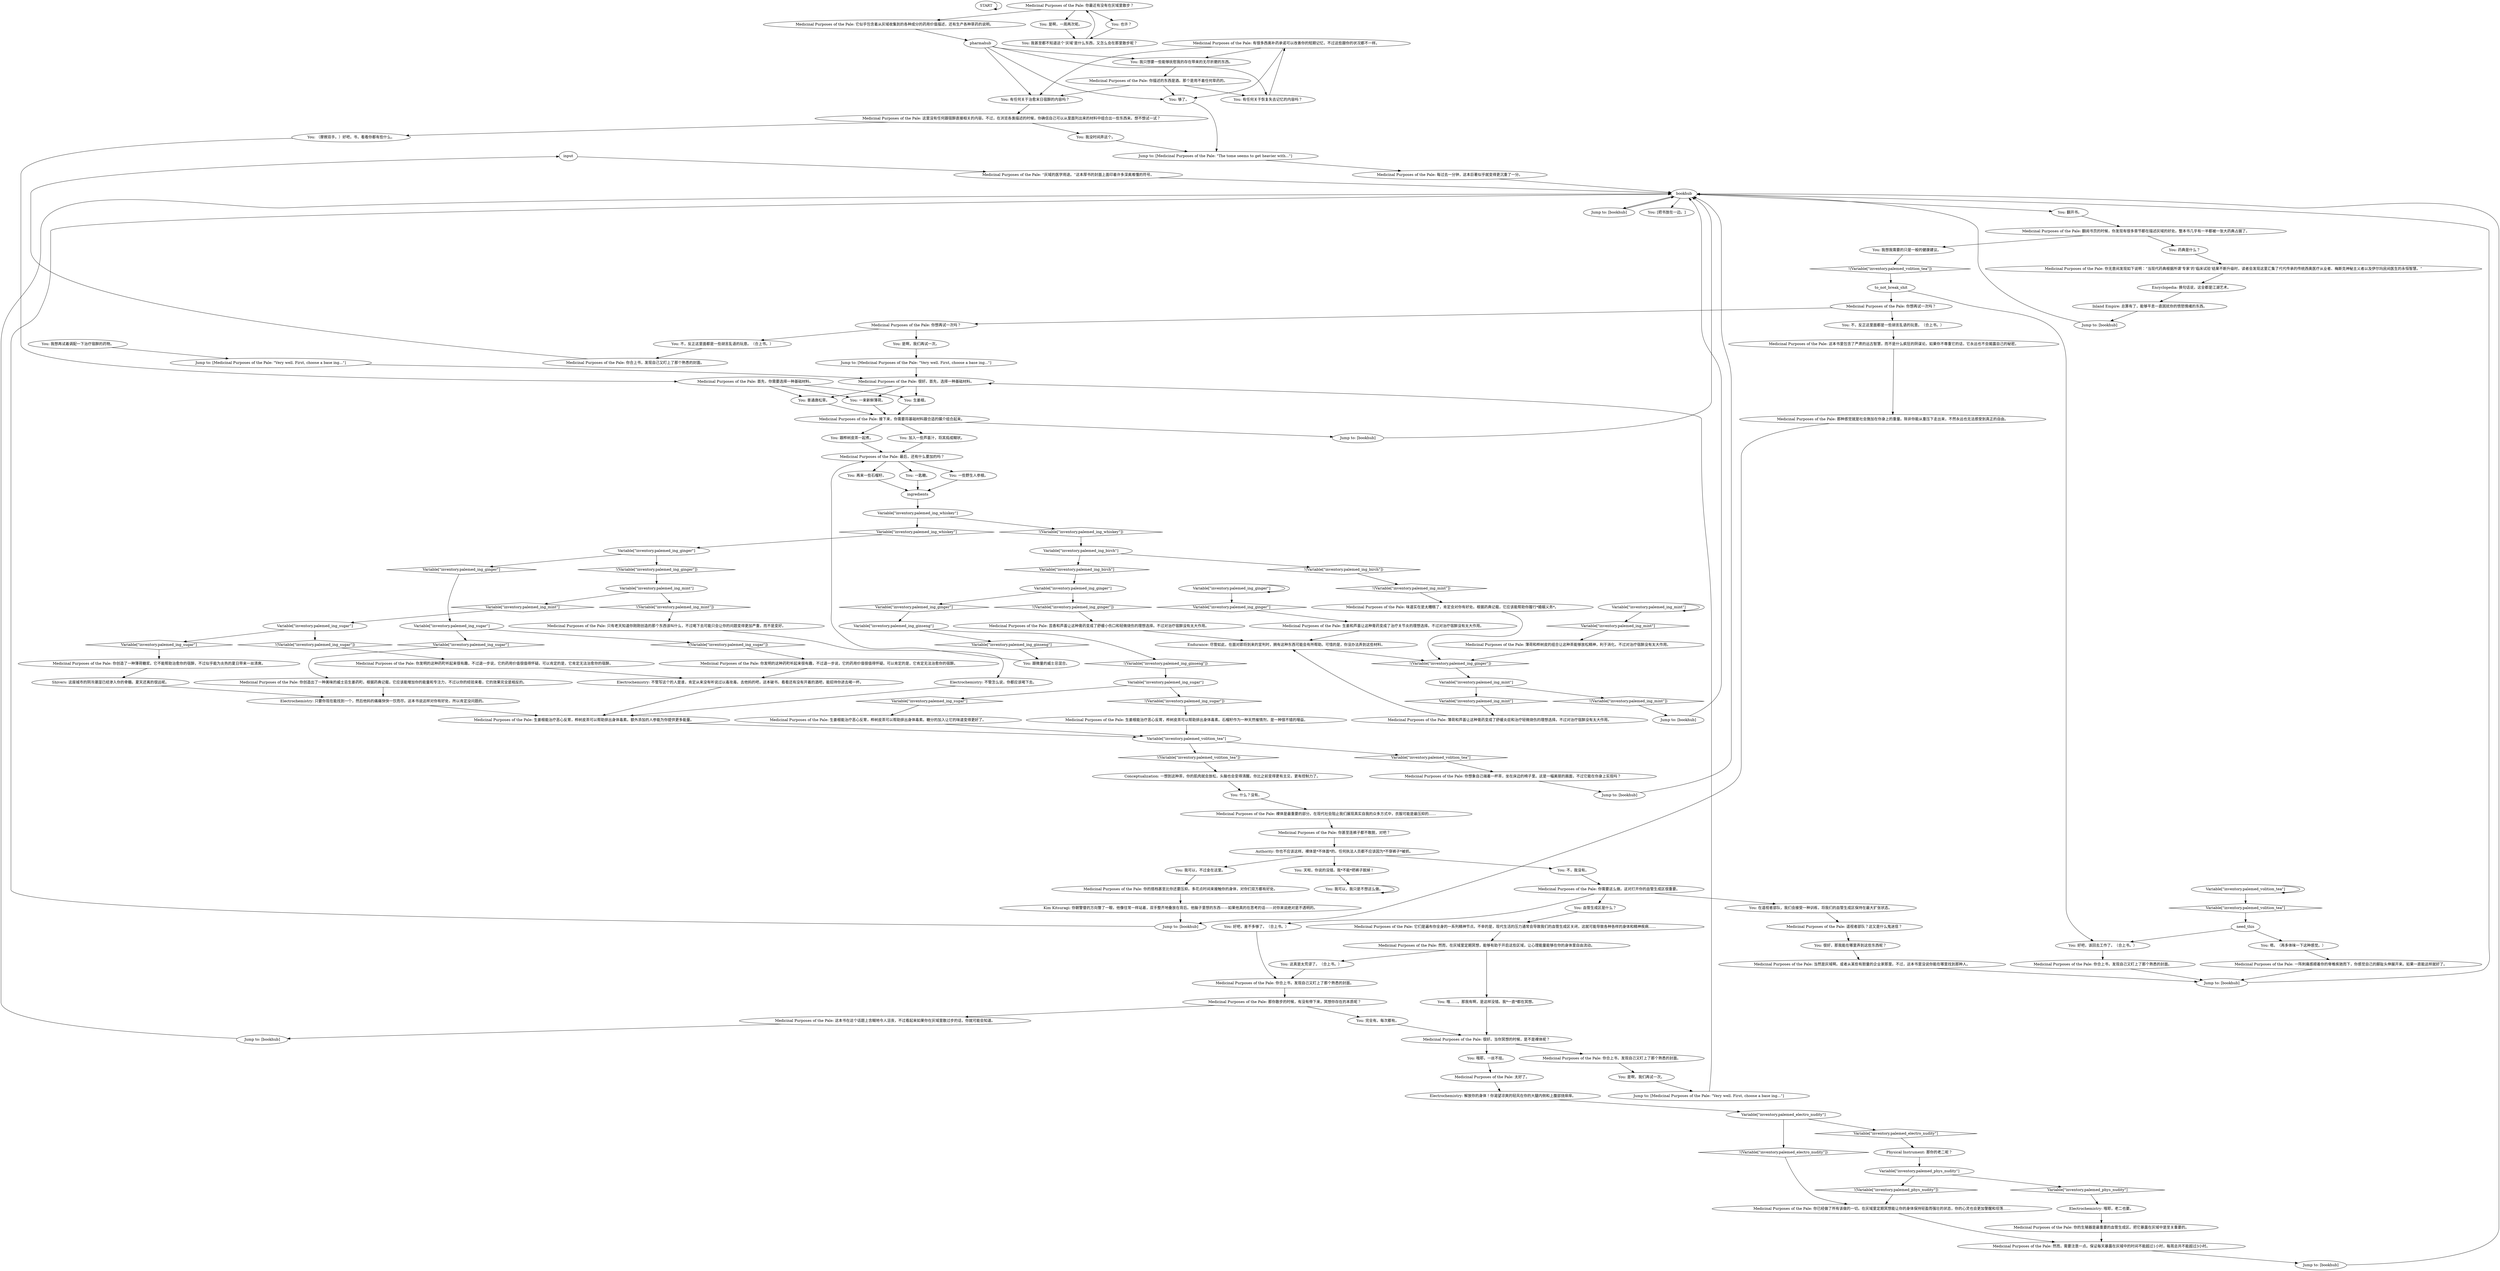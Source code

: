 # INVENTORY / PALE MEDICINE
# Medicinal Purposes of the Pale.
# ==================================================
digraph G {
	  0 [label="START"];
	  1 [label="input"];
	  2 [label="Jump to: [bookhub]"];
	  3 [label="Medicinal Purposes of the Pale: 它似乎包含着从灰域收集到的各种成分的药用价值描述，还有生产各种草药的说明。"];
	  4 [label="You: 我甚至都不知道这个‘灰域’是什么东西，又怎么会在那里散步呢？"];
	  5 [label="Medicinal Purposes of the Pale: 那你散步的时候，有没有停下来，冥想你存在的本质呢？"];
	  6 [label="Jump to: [bookhub]"];
	  7 [label="Medicinal Purposes of the Pale: 芸香和芦荟让这种膏药变成了舒缓小伤口和轻微烧伤的理想选择。不过对治疗宿醉没有太大作用。"];
	  8 [label="Variable[\"inventory.palemed_ing_mint\"]"];
	  9 [label="Variable[\"inventory.palemed_ing_mint\"]", shape=diamond];
	  10 [label="!(Variable[\"inventory.palemed_ing_mint\"])", shape=diamond];
	  11 [label="Variable[\"inventory.palemed_ing_ginger\"]"];
	  12 [label="Variable[\"inventory.palemed_ing_ginger\"]", shape=diamond];
	  13 [label="!(Variable[\"inventory.palemed_ing_ginger\"])", shape=diamond];
	  14 [label="Medicinal Purposes of the Pale: 你想再试一次吗？"];
	  15 [label="You: 很好，那我能在哪里弄到这些东西呢？"];
	  16 [label="Medicinal Purposes of the Pale: 这本书里包含了严肃的远古智慧，而不是什么疯狂的阴谋论。如果你不尊重它的话，它永远也不会揭露自己的秘密。"];
	  17 [label="Medicinal Purposes of the Pale: 你合上书，发现自己又盯上了那个熟悉的封面。"];
	  18 [label="You: 什么？没有。"];
	  19 [label="Variable[\"inventory.palemed_volition_tea\"]"];
	  20 [label="Variable[\"inventory.palemed_volition_tea\"]", shape=diamond];
	  21 [label="!(Variable[\"inventory.palemed_volition_tea\"])", shape=diamond];
	  22 [label="Medicinal Purposes of the Pale: 你最近有没有在灰域里散步？"];
	  23 [label="Medicinal Purposes of the Pale: 这本书在这个话题上含糊地令人沮丧，不过看起来如果你在灰域里散过步的话，你就可能会知道。"];
	  24 [label="You: 不，我没有。"];
	  25 [label="You: 我可以，我只是不想这么做。"];
	  26 [label="Medicinal Purposes of the Pale: 那种感觉就是社会施加在你身上的重量。除非你能从重压下走出来，不然永远也无法感受到真正的自由。"];
	  27 [label="Jump to: [bookhub]"];
	  28 [label="You: 跟微量的威士忌混合。"];
	  29 [label="Medicinal Purposes of the Pale: 生姜根能治疗恶心反胃，桦树皮茶可以帮助排出身体毒素。额外添加的人参能为你提供更多能量。"];
	  30 [label="Medicinal Purposes of the Pale: 你想再试一次吗？"];
	  31 [label="You: 是啊，我们再试一次。"];
	  32 [label="Jump to: [bookhub]"];
	  33 [label="Jump to: [bookhub]"];
	  34 [label="You: 我想再试着调配一下治疗宿醉的药物。"];
	  35 [label="You: 药典是什么？"];
	  36 [label="Medicinal Purposes of the Pale: 你的搭档甚至比你还要压抑。多花点时间来接触你的身体，对你们双方都有好处。"];
	  37 [label="You: （摩擦双手。）好吧，书，看看你都有些什么。"];
	  38 [label="Variable[\"inventory.palemed_ing_mint\"]"];
	  39 [label="Variable[\"inventory.palemed_ing_mint\"]", shape=diamond];
	  40 [label="!(Variable[\"inventory.palemed_ing_mint\"])", shape=diamond];
	  41 [label="You: 不，反正这里面都是一些胡言乱语的玩意。（合上书。）"];
	  42 [label="You: 好吧，该回去工作了。（合上书。）"];
	  43 [label="Electrochemistry: 哦耶，老二也要。"];
	  44 [label="Medicinal Purposes of the Pale: 你无意间发现如下说明：“当现代药典根据所谓‘专家’的‘临床试验’结果不断升级时，读者会发现这里汇集了代代传承的传统西奥医疗从业者、梅斯克神秘主义者以及伊尔玛民间医生的永恒智慧。”"];
	  45 [label="Medicinal Purposes of the Pale: 你已经做了所有该做的一切。在灰域里定期冥想能让你的身体保持轻盈而强壮的状态，你的心灵也会更加警醒和坦荡……"];
	  46 [label="Medicinal Purposes of the Pale: 这里没有任何跟宿醉直接相关的内容。不过，在浏览各类描述的时候，你确信自己可以从里面列出来的材料中组合出一些东西来。想不想试一试？"];
	  47 [label="Variable[\"inventory.palemed_ing_sugar\"]"];
	  48 [label="Variable[\"inventory.palemed_ing_sugar\"]", shape=diamond];
	  49 [label="!(Variable[\"inventory.palemed_ing_sugar\"])", shape=diamond];
	  50 [label="Variable[\"inventory.palemed_ing_sugar\"]"];
	  51 [label="Variable[\"inventory.palemed_ing_sugar\"]", shape=diamond];
	  52 [label="!(Variable[\"inventory.palemed_ing_sugar\"])", shape=diamond];
	  53 [label="Medicinal Purposes of the Pale: 然而，需要注意一点。保证每天暴露在灰域中的时间不能超过1小时，每周总共不能超过3小时。"];
	  54 [label="Authority: 你也不应该这样。裸体是*不体面*的。任何执法人员都不应该因为*不穿裤子*被抓。"];
	  55 [label="bookhub"];
	  56 [label="You: 我可以，不过金在这里。"];
	  57 [label="Jump to: [bookhub]"];
	  58 [label="Jump to: [Medicinal Purposes of the Pale: \"The tome seems to get heavier with...\"]"];
	  59 [label="You: 我没时间弄这个。"];
	  60 [label="Medicinal Purposes of the Pale: 接下来，你需要将基础材料跟合适的媒介组合起来。"];
	  61 [label="Medicinal Purposes of the Pale: 生姜根能治疗恶心反胃，桦树皮茶可以帮助排出身体毒素。石榴籽作为一种天然催情剂，是一种很不错的增益。"];
	  62 [label="Medicinal Purposes of the Pale: 生姜和芦荟让这种膏药变成了治疗关节炎的理想选择。不过对治疗宿醉没有太大作用。"];
	  63 [label="Variable[\"inventory.palemed_ing_birch\"]"];
	  64 [label="Variable[\"inventory.palemed_ing_birch\"]", shape=diamond];
	  65 [label="!(Variable[\"inventory.palemed_ing_birch\"])", shape=diamond];
	  66 [label="Electrochemistry: 只要你现在能找到一个，然后他妈的痛痛快快一饮而尽。这本书说这样对你有好处，所以肯定没问题的。"];
	  67 [label="You: 是啊，我们再试一次。"];
	  68 [label="Medicinal Purposes of the Pale: 很好。首先，选择一种基础材料。"];
	  69 [label="Medicinal Purposes of the Pale: 当然是灰域啊。或者从某些有胆量的企业家那里。不过，这本书里没说你能在哪里找到那种人。"];
	  70 [label="You: 有任何关于治愈末日宿醉的内容吗？"];
	  71 [label="Medicinal Purposes of the Pale: 它们是遍布你全身的一系列精神节点。不幸的是，现代生活的压力通常会导致我们的血管生成区关闭，这就可能导致各种各样的身体和精神疾病……"];
	  72 [label="Medicinal Purposes of the Pale: 有很多西奥补药承诺可以改善你的短期记忆，不过这些跟你的状况都不一样。"];
	  73 [label="Medicinal Purposes of the Pale: 味道实在是太糟糕了，肯定会对你有好处。根据药典记载，它应该能帮助你履行*婚姻义务*。"];
	  74 [label="Variable[\"inventory.palemed_ing_mint\"]"];
	  75 [label="Variable[\"inventory.palemed_ing_mint\"]", shape=diamond];
	  76 [label="!(Variable[\"inventory.palemed_ing_mint\"])", shape=diamond];
	  77 [label="Endurance: 尽管如此，在面对即将到来的宣判时，拥有这种东西可能会有所帮助。可惜的是，你没办法弄到这些材料。"];
	  78 [label="Variable[\"inventory.palemed_volition_tea\"]"];
	  79 [label="Variable[\"inventory.palemed_volition_tea\"]", shape=diamond];
	  80 [label="!(Variable[\"inventory.palemed_volition_tea\"])", shape=diamond];
	  81 [label="Medicinal Purposes of the Pale: 你想象自己端着一杯茶，坐在床边的椅子里。这是一幅美丽的画面，不过它能在你身上实现吗？"];
	  82 [label="Jump to: [bookhub]"];
	  83 [label="Medicinal Purposes of the Pale: 遥视者部队？这又是什么鬼迷信？"];
	  84 [label="to_not_break_shit"];
	  85 [label="You: 一束新鲜薄荷。"];
	  86 [label="You: 再来一些石榴籽。"];
	  87 [label="Electrochemistry: 不管怎么说，你都应该喝下去。"];
	  88 [label="You: 嗯。（再多体味一下这种感觉。）"];
	  89 [label="Electrochemistry: 解放你的身体！你渴望凉爽的轻风在你的大腿内侧和上腹部挠痒痒。"];
	  90 [label="You: 也许？"];
	  91 [label="You: 一匙糖。"];
	  92 [label="You: 一些野生人参根。"];
	  93 [label="Conceptualization: 一想到这种茶，你的肌肉就会放松，头脑也会变得清醒。你比之前变得更有主见，更有控制力了。"];
	  94 [label="Medicinal Purposes of the Pale: 你合上书，发现自己又盯上了那个熟悉的封面。"];
	  95 [label="You: 哦……。那我有啊，是这样没错。我*一直*都在冥想。"];
	  96 [label="need_this"];
	  97 [label="You: [把书放在一边。]"];
	  98 [label="Medicinal Purposes of the Pale: 薄荷和桦树皮的组合让这种茶能够放松精神，利于消化。不过对治疗宿醉没有太大作用。"];
	  99 [label="Electrochemistry: 不管写这个的人是谁，肯定从来没有听说过以毒攻毒。去他妈的吧，这本破书。看看还有没有开着的酒吧，能招待你进去喝一杯。"];
	  100 [label="Encyclopedia: 换句话说，这全都是江湖艺术。"];
	  101 [label="You: 有任何关于恢复失去记忆的内容吗？"];
	  102 [label="Inland Empire: 总算有了，能够平息一直困扰你的愤怒情绪的东西。"];
	  103 [label="Medicinal Purposes of the Pale: 你描述的东西是酒。那个是用不着任何草药的。"];
	  104 [label="You: 是啊，一周两次呢。"];
	  105 [label="Medicinal Purposes of the Pale: 你发明的这种药町听起来很有趣，不过退一步说，它的药用价值很值得怀疑。可以肯定的是，它肯定无法治愈你的宿醉。"];
	  106 [label="You: 血管生成区是什么？"];
	  107 [label="You: 哦耶，一丝不挂。"];
	  108 [label="pharmahub"];
	  109 [label="Variable[\"inventory.palemed_ing_ginger\"]"];
	  110 [label="Variable[\"inventory.palemed_ing_ginger\"]", shape=diamond];
	  111 [label="!(Variable[\"inventory.palemed_ing_ginger\"])", shape=diamond];
	  112 [label="Variable[\"inventory.palemed_ing_ginger\"]"];
	  113 [label="Variable[\"inventory.palemed_ing_ginger\"]", shape=diamond];
	  114 [label="!(Variable[\"inventory.palemed_ing_ginger\"])", shape=diamond];
	  115 [label="Medicinal Purposes of the Pale: 你合上书，发现自己又盯上了那个熟悉的封面。"];
	  116 [label="Kim Kitsuragi: 你朝警督的方向瞥了一眼，他像往常一样站着，双手整齐地叠放在背后。他脑子里想的东西——如果他真的在思考的话——对你来说绝对是不透明的。"];
	  117 [label="Medicinal Purposes of the Pale: 你甚至连裤子都不敢脱，对吧？"];
	  118 [label="You: 够了。"];
	  119 [label="Medicinal Purposes of the Pale: 翻阅书页的时候，你发现有很多章节都在描述灰域的好处。整本书几乎有一半都被一张大药典占据了。"];
	  120 [label="Medicinal Purposes of the Pale: 然而，在灰域里定期冥想，能够有助于开启这些区域，让心理能量能够在你的身体里自由流动。"];
	  121 [label="You: 生姜根。"];
	  122 [label="You: 普通唐松草。"];
	  123 [label="Shivers: 这座城市的阴冷潮湿已经渗入你的骨髓。夏天还离的很远呢。"];
	  124 [label="You: 天啦，你说的没错。我*不能*把裤子脱掉！"];
	  125 [label="Jump to: [bookhub]"];
	  126 [label="Medicinal Purposes of the Pale: 你创造了一种薄荷糖浆。它不能帮助治愈你的宿醉，不过似乎能为炎热的夏日带来一丝清爽。"];
	  127 [label="Medicinal Purposes of the Pale: 只有老天知道你刚刚创造的那个东西该叫什么，不过喝下去可能只会让你的问题变得更加严重，而不是变好。"];
	  128 [label="Medicinal Purposes of the Pale: 最后，还有什么要加的吗？"];
	  129 [label="Medicinal Purposes of the Pale: 薄荷和芦荟让这种膏药变成了舒缓炎症和治疗轻微烧伤的理想选择。不过对治疗宿醉没有太大作用。"];
	  130 [label="Jump to: [Medicinal Purposes of the Pale: \"Very well. First, choose a base ing...\"]"];
	  131 [label="You: 在遥视者部队，我们会接受一种训练，将我们的血管生成区保持在最大扩张状态。"];
	  132 [label="Variable[\"inventory.palemed_phys_nudity\"]"];
	  133 [label="Variable[\"inventory.palemed_phys_nudity\"]", shape=diamond];
	  134 [label="!(Variable[\"inventory.palemed_phys_nudity\"])", shape=diamond];
	  135 [label="Medicinal Purposes of the Pale: 你的生殖器是最重要的血管生成区。把它暴露在灰域中是至关重要的。"];
	  136 [label="Medicinal Purposes of the Pale: 太好了。"];
	  137 [label="You: 好吧，差不多够了。（合上书。）"];
	  138 [label="Medicinal Purposes of the Pale: 首先，你需要选择一种基础材料。"];
	  139 [label="You: 加入一些芦荟汁，将其捣成糊状。"];
	  140 [label="Medicinal Purposes of the Pale: 生姜根能治疗恶心反胃，桦树皮茶可以帮助排出身体毒素。糖分的加入让它的味道变得更好了。"];
	  141 [label="Variable[\"inventory.palemed_ing_sugar\"]"];
	  142 [label="Variable[\"inventory.palemed_ing_sugar\"]", shape=diamond];
	  143 [label="!(Variable[\"inventory.palemed_ing_sugar\"])", shape=diamond];
	  144 [label="Medicinal Purposes of the Pale: 你创造出了一种美味的威士忌生姜药町。根据药典记载，它应该能增加你的能量和专注力，不过以你的经验来看，它的效果完全是相反的。"];
	  145 [label="You: 不，反正这里面都是一些胡言乱语的玩意。（合上书。）"];
	  146 [label="Jump to: [Medicinal Purposes of the Pale: \"Very well. First, choose a base ing...\"]"];
	  147 [label="Medicinal Purposes of the Pale: “灰域的医学用途。”这本厚书的封面上面印着许多深奥难懂的符号。"];
	  148 [label="You: 我想我需要的只是一般的健康建议。"];
	  149 [label="Medicinal Purposes of the Pale: 你需要这么做。这对打开你的血管生成区很重要。"];
	  150 [label="Variable[\"inventory.palemed_ing_whiskey\"]"];
	  151 [label="Variable[\"inventory.palemed_ing_whiskey\"]", shape=diamond];
	  152 [label="!(Variable[\"inventory.palemed_ing_whiskey\"])", shape=diamond];
	  153 [label="Jump to: [bookhub]"];
	  154 [label="Medicinal Purposes of the Pale: 裸体是最重要的部分。在现代社会阻止我们展现真实自我的众多方式中，衣服可能是最压抑的……"];
	  155 [label="You: 跟桦树皮茶一起煮。"];
	  156 [label="Variable[\"inventory.palemed_ing_ginseng\"]"];
	  157 [label="Variable[\"inventory.palemed_ing_ginseng\"]", shape=diamond];
	  158 [label="!(Variable[\"inventory.palemed_ing_ginseng\"])", shape=diamond];
	  159 [label="Variable[\"inventory.palemed_electro_nudity\"]"];
	  160 [label="Variable[\"inventory.palemed_electro_nudity\"]", shape=diamond];
	  161 [label="!(Variable[\"inventory.palemed_electro_nudity\"])", shape=diamond];
	  162 [label="You: 这真是太荒谬了。（合上书。）"];
	  163 [label="Medicinal Purposes of the Pale: 每过去一分钟，这本巨著似乎就变得更沉重了一分。"];
	  164 [label="You: 完全有。每次都有。"];
	  165 [label="Medicinal Purposes of the Pale: 你发明的这种药町听起来很有趣，不过退一步说，它的药用价值很值得怀疑。可以肯定的是，它肯定无法治愈你的宿醉。"];
	  166 [label="Medicinal Purposes of the Pale: 一阵刺痛感顺着你的脊椎疾驰而下，你感觉自己的脚趾头伸展开来。如果一直能这样就好了。"];
	  167 [label="Physical Instrument: 那你的老二呢？"];
	  168 [label="You: 翻开书。"];
	  169 [label="You: 我只想要一些能够抚慰我的存在带来的无尽折磨的东西。"];
	  170 [label="Medicinal Purposes of the Pale: 很好。当你冥想的时候，是不是裸体呢？"];
	  171 [label="ingredients"];
	  172 [label="Jump to: [Medicinal Purposes of the Pale: \"Very well. First, choose a base ing...\"]"];
	  173 [label="Medicinal Purposes of the Pale: 你合上书，发现自己又盯上了那个熟悉的封面。"];
	  0 -> 0
	  1 -> 147
	  2 -> 55
	  3 -> 108
	  4 -> 22
	  5 -> 164
	  5 -> 23
	  6 -> 55
	  7 -> 77
	  8 -> 8
	  8 -> 9
	  9 -> 98
	  10 -> 73
	  11 -> 11
	  11 -> 12
	  12 -> 62
	  13 -> 74
	  14 -> 145
	  14 -> 30
	  15 -> 69
	  16 -> 26
	  17 -> 31
	  18 -> 154
	  19 -> 19
	  19 -> 20
	  20 -> 96
	  21 -> 84
	  22 -> 104
	  22 -> 90
	  22 -> 3
	  23 -> 32
	  24 -> 149
	  25 -> 25
	  26 -> 125
	  27 -> 55
	  28 -> 128
	  29 -> 78
	  30 -> 41
	  30 -> 67
	  31 -> 130
	  32 -> 55
	  33 -> 55
	  34 -> 146
	  35 -> 44
	  36 -> 116
	  37 -> 138
	  38 -> 40
	  38 -> 39
	  39 -> 141
	  40 -> 127
	  41 -> 94
	  42 -> 173
	  43 -> 135
	  44 -> 100
	  45 -> 53
	  46 -> 59
	  46 -> 37
	  47 -> 48
	  47 -> 49
	  48 -> 140
	  49 -> 61
	  50 -> 51
	  50 -> 52
	  51 -> 144
	  52 -> 105
	  53 -> 57
	  54 -> 24
	  54 -> 56
	  54 -> 124
	  55 -> 168
	  55 -> 33
	  55 -> 97
	  56 -> 36
	  57 -> 55
	  58 -> 163
	  59 -> 58
	  60 -> 27
	  60 -> 155
	  60 -> 139
	  61 -> 78
	  62 -> 77
	  63 -> 64
	  63 -> 65
	  64 -> 112
	  65 -> 10
	  66 -> 29
	  67 -> 172
	  68 -> 121
	  68 -> 122
	  68 -> 85
	  69 -> 153
	  70 -> 46
	  71 -> 120
	  72 -> 169
	  72 -> 118
	  72 -> 70
	  73 -> 13
	  74 -> 75
	  74 -> 76
	  75 -> 129
	  76 -> 6
	  77 -> 13
	  78 -> 80
	  78 -> 79
	  79 -> 81
	  80 -> 93
	  81 -> 82
	  82 -> 55
	  83 -> 15
	  84 -> 42
	  84 -> 14
	  85 -> 60
	  86 -> 171
	  87 -> 29
	  88 -> 166
	  89 -> 159
	  90 -> 4
	  91 -> 171
	  92 -> 171
	  93 -> 18
	  94 -> 1
	  95 -> 170
	  96 -> 88
	  96 -> 42
	  98 -> 13
	  99 -> 29
	  100 -> 102
	  101 -> 72
	  102 -> 2
	  103 -> 118
	  103 -> 101
	  103 -> 70
	  104 -> 4
	  105 -> 99
	  106 -> 71
	  107 -> 136
	  108 -> 169
	  108 -> 118
	  108 -> 101
	  108 -> 70
	  109 -> 110
	  109 -> 111
	  110 -> 50
	  111 -> 38
	  112 -> 113
	  112 -> 114
	  113 -> 156
	  114 -> 7
	  115 -> 5
	  116 -> 125
	  117 -> 54
	  118 -> 58
	  119 -> 35
	  119 -> 148
	  120 -> 162
	  120 -> 95
	  121 -> 60
	  122 -> 60
	  123 -> 66
	  124 -> 25
	  125 -> 55
	  126 -> 123
	  127 -> 87
	  128 -> 91
	  128 -> 92
	  128 -> 86
	  129 -> 77
	  130 -> 68
	  131 -> 83
	  132 -> 133
	  132 -> 134
	  133 -> 43
	  134 -> 45
	  135 -> 53
	  136 -> 89
	  137 -> 115
	  138 -> 121
	  138 -> 122
	  138 -> 85
	  139 -> 128
	  140 -> 78
	  141 -> 142
	  141 -> 143
	  142 -> 126
	  143 -> 165
	  144 -> 66
	  145 -> 16
	  146 -> 68
	  147 -> 55
	  148 -> 21
	  149 -> 137
	  149 -> 106
	  149 -> 131
	  150 -> 152
	  150 -> 151
	  151 -> 109
	  152 -> 63
	  153 -> 55
	  154 -> 117
	  155 -> 128
	  156 -> 157
	  156 -> 158
	  157 -> 28
	  158 -> 47
	  159 -> 160
	  159 -> 161
	  160 -> 167
	  161 -> 45
	  162 -> 115
	  163 -> 55
	  164 -> 170
	  165 -> 99
	  166 -> 153
	  167 -> 132
	  168 -> 119
	  169 -> 103
	  170 -> 17
	  170 -> 107
	  171 -> 150
	  172 -> 68
	  173 -> 153
}

